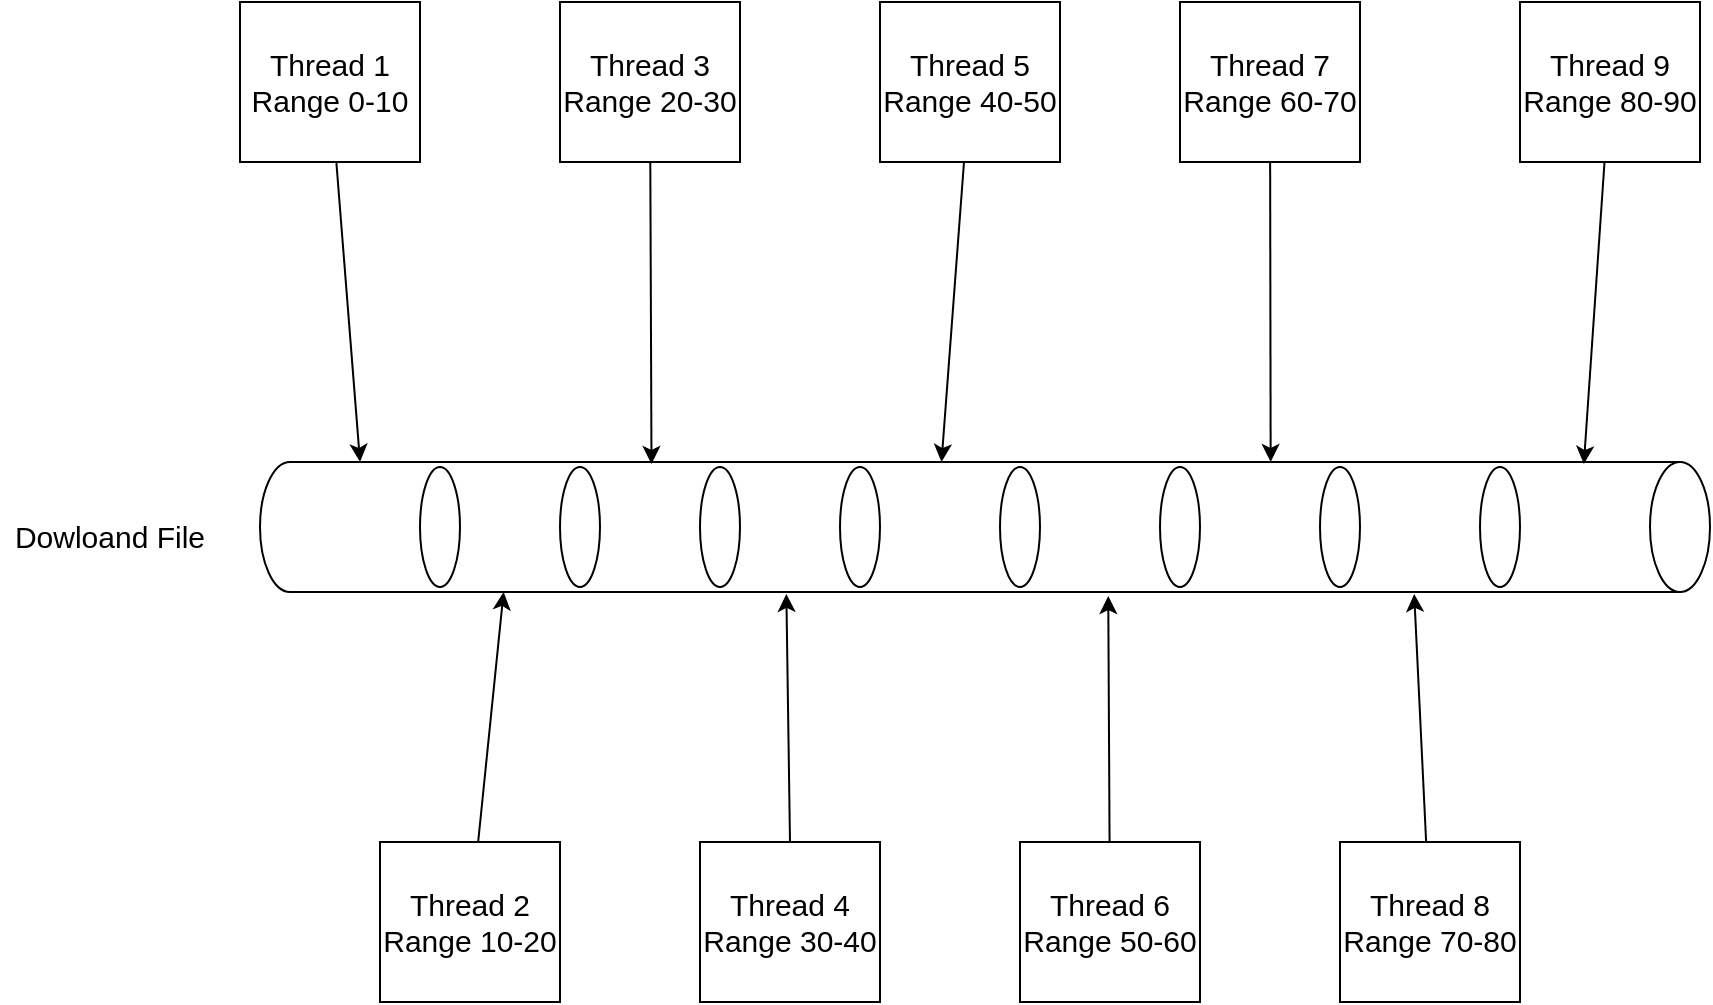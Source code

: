 <mxfile version="14.6.13" type="device"><diagram id="UkBa6VJMHQwnnWJ_WOGg" name="第 1 页"><mxGraphModel dx="1106" dy="795" grid="1" gridSize="10" guides="1" tooltips="1" connect="1" arrows="1" fold="1" page="1" pageScale="1" pageWidth="2336" pageHeight="1654" math="0" shadow="0"><root><mxCell id="0"/><mxCell id="1" parent="0"/><mxCell id="ecTPGR0fbffDtgWKnCY8-2" value="" style="shape=cylinder3;whiteSpace=wrap;html=1;boundedLbl=1;backgroundOutline=1;size=15;rotation=90;fontSize=15;" vertex="1" parent="1"><mxGeometry x="570" y="-10" width="65" height="725" as="geometry"/></mxCell><mxCell id="ecTPGR0fbffDtgWKnCY8-3" value="" style="ellipse;whiteSpace=wrap;html=1;fontSize=15;" vertex="1" parent="1"><mxGeometry x="320" y="322.5" width="20" height="60" as="geometry"/></mxCell><mxCell id="ecTPGR0fbffDtgWKnCY8-4" value="" style="ellipse;whiteSpace=wrap;html=1;fontSize=15;" vertex="1" parent="1"><mxGeometry x="390" y="322.5" width="20" height="60" as="geometry"/></mxCell><mxCell id="ecTPGR0fbffDtgWKnCY8-5" value="" style="ellipse;whiteSpace=wrap;html=1;fontSize=15;" vertex="1" parent="1"><mxGeometry x="460" y="322.5" width="20" height="60" as="geometry"/></mxCell><mxCell id="ecTPGR0fbffDtgWKnCY8-6" value="" style="ellipse;whiteSpace=wrap;html=1;fontSize=15;" vertex="1" parent="1"><mxGeometry x="530" y="322.5" width="20" height="60" as="geometry"/></mxCell><mxCell id="ecTPGR0fbffDtgWKnCY8-7" value="" style="ellipse;whiteSpace=wrap;html=1;fontSize=15;" vertex="1" parent="1"><mxGeometry x="610" y="322.5" width="20" height="60" as="geometry"/></mxCell><mxCell id="ecTPGR0fbffDtgWKnCY8-8" value="" style="ellipse;whiteSpace=wrap;html=1;fontSize=15;" vertex="1" parent="1"><mxGeometry x="690" y="322.5" width="20" height="60" as="geometry"/></mxCell><mxCell id="ecTPGR0fbffDtgWKnCY8-9" value="" style="ellipse;whiteSpace=wrap;html=1;fontSize=15;" vertex="1" parent="1"><mxGeometry x="770" y="322.5" width="20" height="60" as="geometry"/></mxCell><mxCell id="ecTPGR0fbffDtgWKnCY8-13" value="" style="ellipse;whiteSpace=wrap;html=1;fontSize=15;" vertex="1" parent="1"><mxGeometry x="850" y="322.5" width="20" height="60" as="geometry"/></mxCell><mxCell id="ecTPGR0fbffDtgWKnCY8-29" style="rounded=0;orthogonalLoop=1;jettySize=auto;html=1;entryX=0;entryY=0.931;entryDx=0;entryDy=0;entryPerimeter=0;fontSize=15;" edge="1" parent="1" source="ecTPGR0fbffDtgWKnCY8-14" target="ecTPGR0fbffDtgWKnCY8-2"><mxGeometry relative="1" as="geometry"/></mxCell><mxCell id="ecTPGR0fbffDtgWKnCY8-14" value="Thread 1&lt;br style=&quot;font-size: 15px;&quot;&gt;Range 0-10" style="rounded=0;whiteSpace=wrap;html=1;fontSize=15;" vertex="1" parent="1"><mxGeometry x="230" y="90" width="90" height="80" as="geometry"/></mxCell><mxCell id="ecTPGR0fbffDtgWKnCY8-28" style="rounded=0;orthogonalLoop=1;jettySize=auto;html=1;entryX=1;entryY=0.832;entryDx=0;entryDy=0;entryPerimeter=0;fontSize=15;" edge="1" parent="1" source="ecTPGR0fbffDtgWKnCY8-19" target="ecTPGR0fbffDtgWKnCY8-2"><mxGeometry relative="1" as="geometry"/></mxCell><mxCell id="ecTPGR0fbffDtgWKnCY8-19" value="Thread 2&lt;br style=&quot;font-size: 15px;&quot;&gt;Range 10-20" style="rounded=0;whiteSpace=wrap;html=1;fontSize=15;" vertex="1" parent="1"><mxGeometry x="300" y="510" width="90" height="80" as="geometry"/></mxCell><mxCell id="ecTPGR0fbffDtgWKnCY8-30" style="rounded=0;orthogonalLoop=1;jettySize=auto;html=1;entryX=0.015;entryY=0.73;entryDx=0;entryDy=0;entryPerimeter=0;fontSize=15;" edge="1" parent="1" source="ecTPGR0fbffDtgWKnCY8-20" target="ecTPGR0fbffDtgWKnCY8-2"><mxGeometry relative="1" as="geometry"/></mxCell><mxCell id="ecTPGR0fbffDtgWKnCY8-20" value="Thread 3&lt;br style=&quot;font-size: 15px;&quot;&gt;Range 20-30" style="rounded=0;whiteSpace=wrap;html=1;fontSize=15;" vertex="1" parent="1"><mxGeometry x="390" y="90" width="90" height="80" as="geometry"/></mxCell><mxCell id="ecTPGR0fbffDtgWKnCY8-31" style="rounded=0;orthogonalLoop=1;jettySize=auto;html=1;entryX=1.015;entryY=0.637;entryDx=0;entryDy=0;entryPerimeter=0;fontSize=15;exitX=0.5;exitY=0;exitDx=0;exitDy=0;" edge="1" parent="1" source="ecTPGR0fbffDtgWKnCY8-21" target="ecTPGR0fbffDtgWKnCY8-2"><mxGeometry relative="1" as="geometry"/></mxCell><mxCell id="ecTPGR0fbffDtgWKnCY8-21" value="Thread 4&lt;br style=&quot;font-size: 15px;&quot;&gt;Range 30-40" style="rounded=0;whiteSpace=wrap;html=1;fontSize=15;" vertex="1" parent="1"><mxGeometry x="460" y="510" width="90" height="80" as="geometry"/></mxCell><mxCell id="ecTPGR0fbffDtgWKnCY8-32" style="edgeStyle=none;rounded=0;orthogonalLoop=1;jettySize=auto;html=1;entryX=0;entryY=0.53;entryDx=0;entryDy=0;entryPerimeter=0;fontSize=15;" edge="1" parent="1" source="ecTPGR0fbffDtgWKnCY8-22" target="ecTPGR0fbffDtgWKnCY8-2"><mxGeometry relative="1" as="geometry"/></mxCell><mxCell id="ecTPGR0fbffDtgWKnCY8-22" value="Thread 5&lt;br style=&quot;font-size: 15px;&quot;&gt;Range 40-50" style="rounded=0;whiteSpace=wrap;html=1;fontSize=15;" vertex="1" parent="1"><mxGeometry x="550" y="90" width="90" height="80" as="geometry"/></mxCell><mxCell id="ecTPGR0fbffDtgWKnCY8-33" style="edgeStyle=none;rounded=0;orthogonalLoop=1;jettySize=auto;html=1;entryX=1.031;entryY=0.415;entryDx=0;entryDy=0;entryPerimeter=0;fontSize=15;" edge="1" parent="1" source="ecTPGR0fbffDtgWKnCY8-23" target="ecTPGR0fbffDtgWKnCY8-2"><mxGeometry relative="1" as="geometry"/></mxCell><mxCell id="ecTPGR0fbffDtgWKnCY8-23" value="Thread 6&lt;br style=&quot;font-size: 15px;&quot;&gt;Range 50-60" style="rounded=0;whiteSpace=wrap;html=1;fontSize=15;" vertex="1" parent="1"><mxGeometry x="620" y="510" width="90" height="80" as="geometry"/></mxCell><mxCell id="ecTPGR0fbffDtgWKnCY8-34" style="edgeStyle=none;rounded=0;orthogonalLoop=1;jettySize=auto;html=1;entryX=0;entryY=0.303;entryDx=0;entryDy=0;entryPerimeter=0;fontSize=15;" edge="1" parent="1" source="ecTPGR0fbffDtgWKnCY8-24" target="ecTPGR0fbffDtgWKnCY8-2"><mxGeometry relative="1" as="geometry"/></mxCell><mxCell id="ecTPGR0fbffDtgWKnCY8-24" value="Thread 7&lt;br style=&quot;font-size: 15px;&quot;&gt;Range 60-70" style="rounded=0;whiteSpace=wrap;html=1;fontSize=15;" vertex="1" parent="1"><mxGeometry x="700" y="90" width="90" height="80" as="geometry"/></mxCell><mxCell id="ecTPGR0fbffDtgWKnCY8-35" style="edgeStyle=none;rounded=0;orthogonalLoop=1;jettySize=auto;html=1;entryX=1.015;entryY=0.204;entryDx=0;entryDy=0;entryPerimeter=0;fontSize=15;" edge="1" parent="1" source="ecTPGR0fbffDtgWKnCY8-25" target="ecTPGR0fbffDtgWKnCY8-2"><mxGeometry relative="1" as="geometry"/></mxCell><mxCell id="ecTPGR0fbffDtgWKnCY8-25" value="Thread 8&lt;br style=&quot;font-size: 15px;&quot;&gt;Range 70-80" style="rounded=0;whiteSpace=wrap;html=1;fontSize=15;" vertex="1" parent="1"><mxGeometry x="780" y="510" width="90" height="80" as="geometry"/></mxCell><mxCell id="ecTPGR0fbffDtgWKnCY8-36" style="edgeStyle=none;rounded=0;orthogonalLoop=1;jettySize=auto;html=1;entryX=0.015;entryY=0.087;entryDx=0;entryDy=0;entryPerimeter=0;fontSize=15;" edge="1" parent="1" source="ecTPGR0fbffDtgWKnCY8-26" target="ecTPGR0fbffDtgWKnCY8-2"><mxGeometry relative="1" as="geometry"/></mxCell><mxCell id="ecTPGR0fbffDtgWKnCY8-26" value="Thread 9&lt;br style=&quot;font-size: 15px;&quot;&gt;Range 80-90" style="rounded=0;whiteSpace=wrap;html=1;fontSize=15;" vertex="1" parent="1"><mxGeometry x="870" y="90" width="90" height="80" as="geometry"/></mxCell><mxCell id="ecTPGR0fbffDtgWKnCY8-27" value="Dowloand File" style="text;html=1;strokeColor=none;fillColor=none;align=center;verticalAlign=middle;whiteSpace=wrap;rounded=0;fontSize=15;" vertex="1" parent="1"><mxGeometry x="110" y="334" width="110" height="46" as="geometry"/></mxCell></root></mxGraphModel></diagram></mxfile>